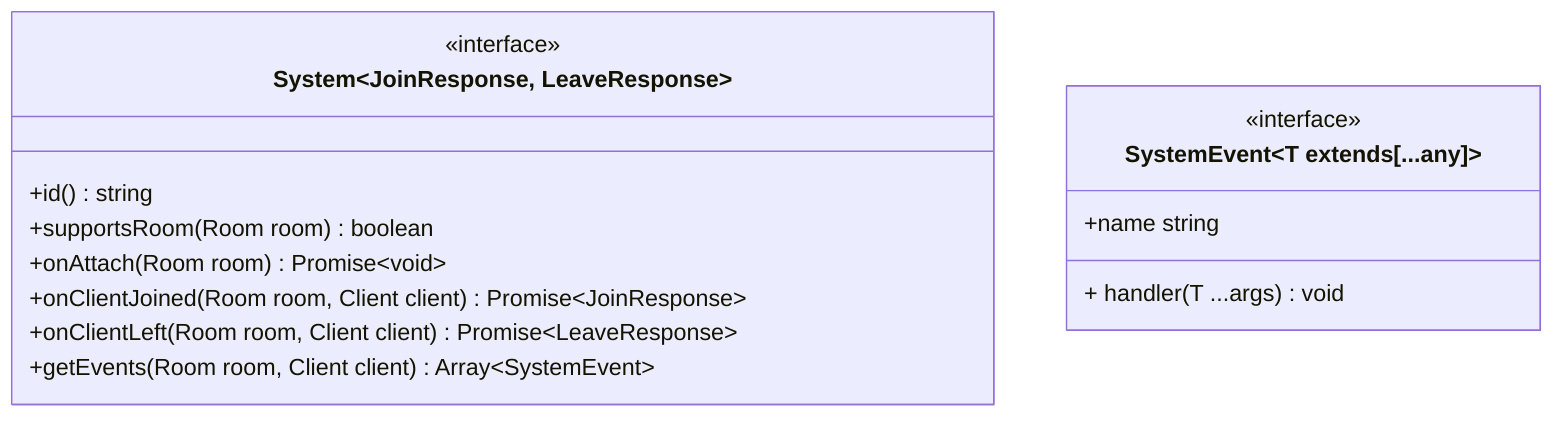 classDiagram

  class System~JoinResponse, LeaveResponse~ {
    +id() string
    +supportsRoom(Room room) boolean
    +onAttach(Room room) Promise~void~
    +onClientJoined(Room room, Client client) Promise~JoinResponse~
    +onClientLeft(Room room, Client client) Promise~LeaveResponse~
    +getEvents(Room room, Client client) Array~SystemEvent~
  }
  <<interface>> System

  class SystemEvent~T extends[...any]~ {
    +name string
    + handler(T ...args) void
  }
  <<interface>> SystemEvent